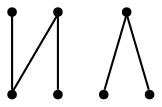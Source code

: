 graph {
  node [shape=point,comment="{\"directed\":false,\"doi\":\"10.1007/978-3-642-25878-7_2\",\"figure\":\"3 (3)\"}"]

  v0 [pos="1762.425577440265,911.6007315771353"]
  v1 [pos="1675.0450788946569,1086.2536545163161"]
  v2 [pos="1675.0450788946569,649.6299633968642"]
  v3 [pos="1631.352793435985,867.9396628480155"]
  v4 [pos="1587.6582808990202,649.6299633968642"]
  v5 [pos="1543.9680952570243,867.9396628480154"]
  v6 [pos="1543.9680952570243,1042.5903283989176"]

  v0 -- v1 [id="-6",pos="1762.425577440265,911.6007315771353 1762.4255138094566,918.8832887234544 1762.4255138094566,926.1594552353507 1747.8634760527032,951.6260380269879 1733.2973659242143,977.0967540647691 1704.1732904107075,1020.757822793889 1689.6070530206018,1046.2285388316702 1675.0450152638484,1071.6992548694516 1675.0450152638484,1078.9754213813478 1675.0450788946569,1086.2536545163161"]
  v0 -- v2 [id="-7",pos="1762.425577440265,911.6007315771353 1762.4255138094566,904.3309556996617 1762.4255138094566,897.0548527761675 1740.5782575409742,871.5841367383863 1718.735200905844,846.113420700605 1675.0450152638484,802.452288383083 1653.1978862569829,776.9815723453017 1631.3506299885005,751.5108563075205 1631.3506299885005,744.2346897956241 1631.3506299885005,740.5966065396759 1631.3506299885005,736.9585232837278 1631.3506299885005,736.9585232837278 1631.3506299885005,736.9585232837278 1631.3506299885005,733.3162431932334 1631.3506299885005,733.3162431932334 1631.3506299885005,733.3162431932334 1631.3506299885005,729.6782235256875 1631.3506299885005,722.4020570137911 1638.6358485002295,711.4878072459467 1645.9168673786062,700.5693606435559 1660.4787778737427,686.0170912081653 1667.7597967521194,675.1028414403208 1675.0450152638484,664.1844584263322 1675.0450152638484,656.908291914436 1675.0450788946569,649.6299633968642"]
  v5 -- v6 [id="-14",pos="1543.9680952570243,867.9396628480154 1543.9660590711567,875.2180231597882 1543.9660590711567,882.4941896716846 1551.2512775828857,893.4125726856731 1558.5322964612624,904.3268224535176 1573.094206956399,918.8832887234544 1580.3752258347756,929.7975384912988 1587.6604443465046,940.7117882591434 1587.6604443465046,947.9878911826376 1587.6604443465046,951.6259744385857 1587.6604443465046,955.2682545290801 1587.6604443465046,955.2682545290801 1587.6604443465046,955.2682545290801 1587.6604443465046,958.9063377850283 1587.6604443465046,958.9063377850283 1587.6604443465046,958.9063377850283 1587.6604443465046,962.5444210409764 1587.6604443465046,969.8205875528728 1580.3752258347756,980.7347737323151 1573.094206956399,991.6532203347058 1558.5322964612624,1006.2054897700963 1551.2512775828857,1017.1197395379409 1543.9660590711567,1028.0381861403316 1543.9660590711567,1035.3142890638258 1543.9680952570243,1042.5903283989176"]
  v5 -- v4 [id="-15",pos="1543.9680952570243,867.9396628480154 1543.9660590711567,860.6698869705417 1543.9660590711567,853.3895236240992 1558.5321691996458,835.1991709327606 1573.094206956399,817.0045578184735 1602.222482103258,787.8958221131462 1616.788592231747,769.7054058334054 1631.3506299885005,751.5108563075205 1631.3506299885005,744.2346897956241 1631.3506299885005,740.5966065396759 1631.3506299885005,736.9585232837278 1631.3506299885005,736.9585232837278 1631.3506299885005,736.9585232837278 1631.3506299885005,733.3162431932334 1631.3506299885005,733.3162431932334 1631.3506299885005,733.3162431932334 1631.3506299885005,729.6782235256875 1631.3506299885005,722.4020570137911 1624.0696111101238,711.4878072459467 1616.788592231747,700.5693606435559 1602.222482103258,686.0170912081653 1594.9414632248813,675.1028414403208 1587.6604443465046,664.1844584263322 1587.6604443465046,656.908291914436 1587.6582808990202,649.6299633968642"]
  v3 -- v1 [id="-21",pos="1631.352793435985,867.9396628480155 1631.3506299885005,875.2180231597882 1631.3506299885005,882.4941896716846 1624.0696111101238,893.4125726856731 1616.788592231747,904.3268224535176 1602.222482103258,918.8832887234544 1594.9414632248813,929.7975384912988 1587.6604443465046,940.7117882591434 1587.6604443465046,947.9878911826376 1587.6604443465046,951.6259744385857 1587.6604443465046,955.2682545290801 1587.6604443465046,955.2682545290801 1587.6604443465046,955.2682545290801 1587.6604443465046,958.9063377850283 1587.6604443465046,958.9063377850283 1587.6604443465046,958.9063377850283 1587.6604443465046,962.5444210409764 1587.6604443465046,969.8205875528728 1602.222482103258,988.0151370787577 1616.788592231747,1006.2054897700963 1645.9168673786062,1035.314352652228 1660.4789051353596,1053.5089021781127 1675.0450152638484,1071.6992548694516 1675.0450152638484,1078.9796182158939 1675.0450788946569,1086.2536545163161"]
}